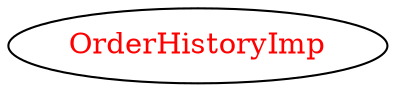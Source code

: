 digraph dependencyGraph {
 concentrate=true;
 ranksep="2.0";
 rankdir="LR"; 
 splines="ortho";
"OrderHistoryImp" [fontcolor="red"];
}